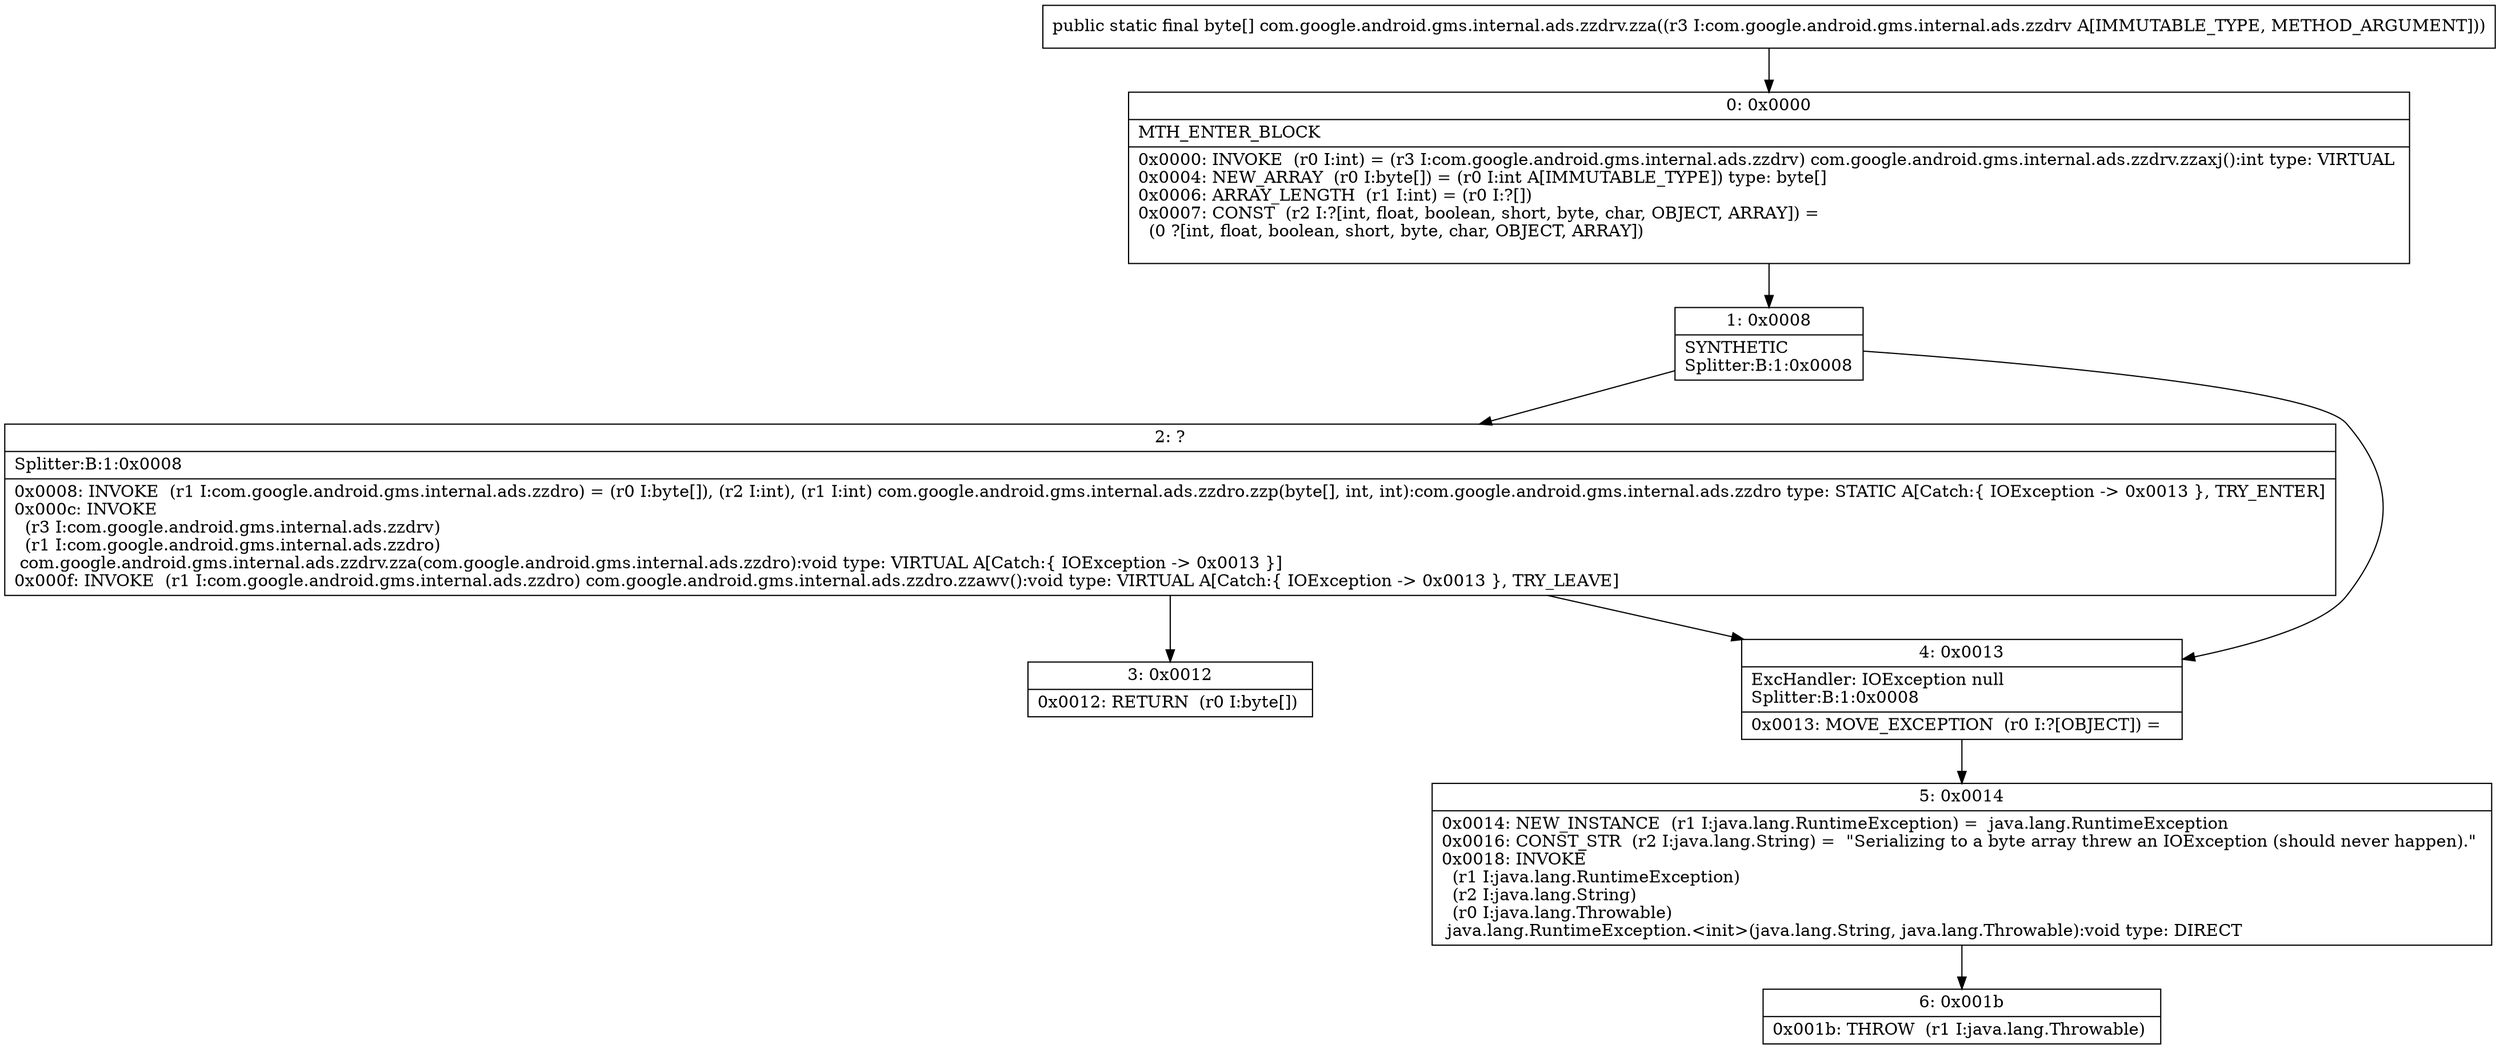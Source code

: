 digraph "CFG forcom.google.android.gms.internal.ads.zzdrv.zza(Lcom\/google\/android\/gms\/internal\/ads\/zzdrv;)[B" {
Node_0 [shape=record,label="{0\:\ 0x0000|MTH_ENTER_BLOCK\l|0x0000: INVOKE  (r0 I:int) = (r3 I:com.google.android.gms.internal.ads.zzdrv) com.google.android.gms.internal.ads.zzdrv.zzaxj():int type: VIRTUAL \l0x0004: NEW_ARRAY  (r0 I:byte[]) = (r0 I:int A[IMMUTABLE_TYPE]) type: byte[] \l0x0006: ARRAY_LENGTH  (r1 I:int) = (r0 I:?[]) \l0x0007: CONST  (r2 I:?[int, float, boolean, short, byte, char, OBJECT, ARRAY]) = \l  (0 ?[int, float, boolean, short, byte, char, OBJECT, ARRAY])\l \l}"];
Node_1 [shape=record,label="{1\:\ 0x0008|SYNTHETIC\lSplitter:B:1:0x0008\l}"];
Node_2 [shape=record,label="{2\:\ ?|Splitter:B:1:0x0008\l|0x0008: INVOKE  (r1 I:com.google.android.gms.internal.ads.zzdro) = (r0 I:byte[]), (r2 I:int), (r1 I:int) com.google.android.gms.internal.ads.zzdro.zzp(byte[], int, int):com.google.android.gms.internal.ads.zzdro type: STATIC A[Catch:\{ IOException \-\> 0x0013 \}, TRY_ENTER]\l0x000c: INVOKE  \l  (r3 I:com.google.android.gms.internal.ads.zzdrv)\l  (r1 I:com.google.android.gms.internal.ads.zzdro)\l com.google.android.gms.internal.ads.zzdrv.zza(com.google.android.gms.internal.ads.zzdro):void type: VIRTUAL A[Catch:\{ IOException \-\> 0x0013 \}]\l0x000f: INVOKE  (r1 I:com.google.android.gms.internal.ads.zzdro) com.google.android.gms.internal.ads.zzdro.zzawv():void type: VIRTUAL A[Catch:\{ IOException \-\> 0x0013 \}, TRY_LEAVE]\l}"];
Node_3 [shape=record,label="{3\:\ 0x0012|0x0012: RETURN  (r0 I:byte[]) \l}"];
Node_4 [shape=record,label="{4\:\ 0x0013|ExcHandler: IOException null\lSplitter:B:1:0x0008\l|0x0013: MOVE_EXCEPTION  (r0 I:?[OBJECT]) =  \l}"];
Node_5 [shape=record,label="{5\:\ 0x0014|0x0014: NEW_INSTANCE  (r1 I:java.lang.RuntimeException) =  java.lang.RuntimeException \l0x0016: CONST_STR  (r2 I:java.lang.String) =  \"Serializing to a byte array threw an IOException (should never happen).\" \l0x0018: INVOKE  \l  (r1 I:java.lang.RuntimeException)\l  (r2 I:java.lang.String)\l  (r0 I:java.lang.Throwable)\l java.lang.RuntimeException.\<init\>(java.lang.String, java.lang.Throwable):void type: DIRECT \l}"];
Node_6 [shape=record,label="{6\:\ 0x001b|0x001b: THROW  (r1 I:java.lang.Throwable) \l}"];
MethodNode[shape=record,label="{public static final byte[] com.google.android.gms.internal.ads.zzdrv.zza((r3 I:com.google.android.gms.internal.ads.zzdrv A[IMMUTABLE_TYPE, METHOD_ARGUMENT])) }"];
MethodNode -> Node_0;
Node_0 -> Node_1;
Node_1 -> Node_2;
Node_1 -> Node_4;
Node_2 -> Node_3;
Node_2 -> Node_4;
Node_4 -> Node_5;
Node_5 -> Node_6;
}

